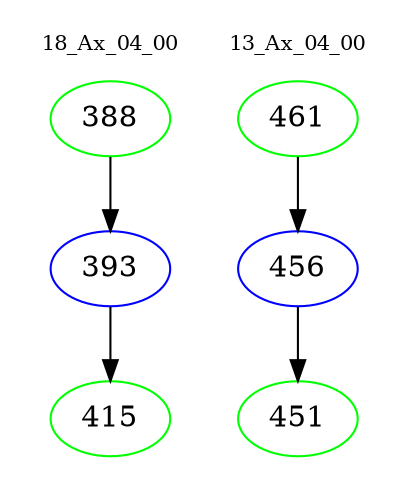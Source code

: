 digraph{
subgraph cluster_0 {
color = white
label = "18_Ax_04_00";
fontsize=10;
T0_388 [label="388", color="green"]
T0_388 -> T0_393 [color="black"]
T0_393 [label="393", color="blue"]
T0_393 -> T0_415 [color="black"]
T0_415 [label="415", color="green"]
}
subgraph cluster_1 {
color = white
label = "13_Ax_04_00";
fontsize=10;
T1_461 [label="461", color="green"]
T1_461 -> T1_456 [color="black"]
T1_456 [label="456", color="blue"]
T1_456 -> T1_451 [color="black"]
T1_451 [label="451", color="green"]
}
}
